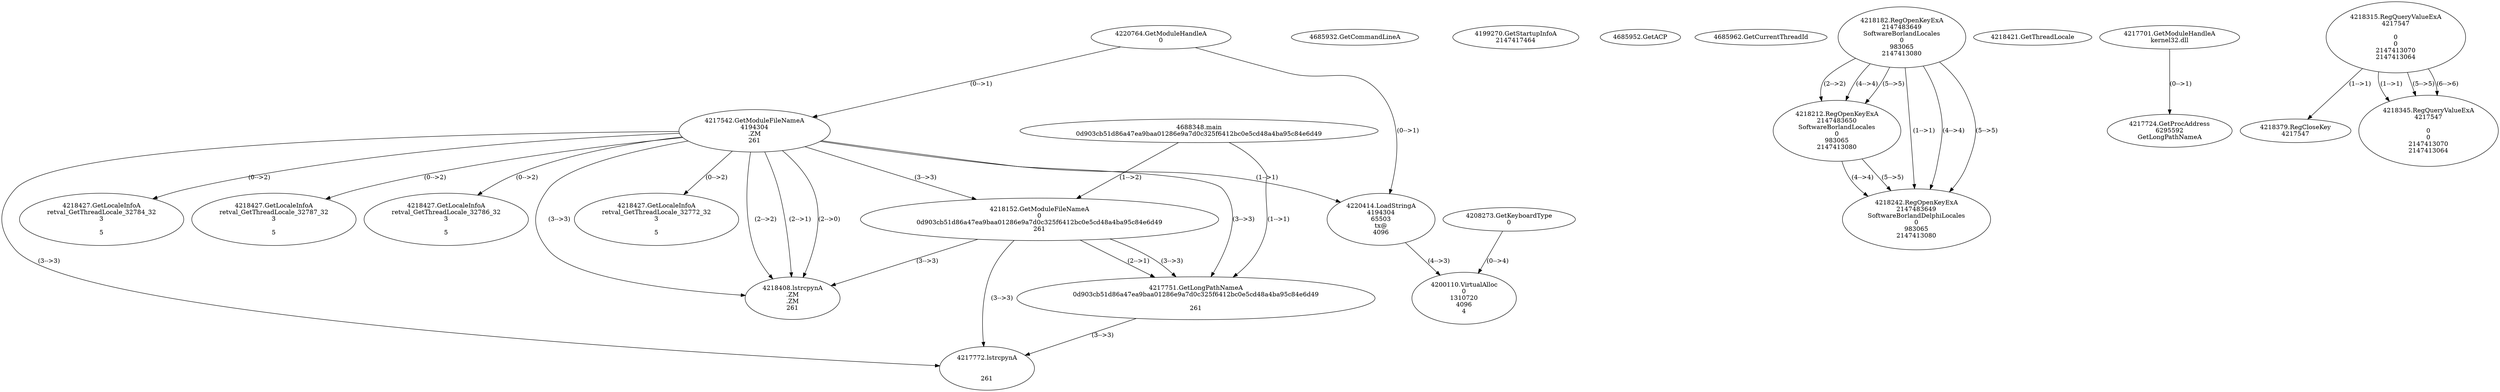 // Global SCDG with merge call
digraph {
	0 [label="4688348.main
0d903cb51d86a47ea9baa01286e9a7d0c325f6412bc0e5cd48a4ba95c84e6d49"]
	1 [label="4220764.GetModuleHandleA
0"]
	2 [label="4208273.GetKeyboardType
0"]
	3 [label="4685932.GetCommandLineA
"]
	4 [label="4199270.GetStartupInfoA
2147417464"]
	5 [label="4685952.GetACP
"]
	6 [label="4685962.GetCurrentThreadId
"]
	7 [label="4217542.GetModuleFileNameA
4194304
.ZM
261"]
	1 -> 7 [label="(0-->1)"]
	8 [label="4218152.GetModuleFileNameA
0
0d903cb51d86a47ea9baa01286e9a7d0c325f6412bc0e5cd48a4ba95c84e6d49
261"]
	0 -> 8 [label="(1-->2)"]
	7 -> 8 [label="(3-->3)"]
	9 [label="4218182.RegOpenKeyExA
2147483649
Software\Borland\Locales
0
983065
2147413080"]
	10 [label="4218212.RegOpenKeyExA
2147483650
Software\Borland\Locales
0
983065
2147413080"]
	9 -> 10 [label="(2-->2)"]
	9 -> 10 [label="(4-->4)"]
	9 -> 10 [label="(5-->5)"]
	11 [label="4218242.RegOpenKeyExA
2147483649
Software\Borland\Delphi\Locales
0
983065
2147413080"]
	9 -> 11 [label="(1-->1)"]
	9 -> 11 [label="(4-->4)"]
	10 -> 11 [label="(4-->4)"]
	9 -> 11 [label="(5-->5)"]
	10 -> 11 [label="(5-->5)"]
	12 [label="4218408.lstrcpynA
.ZM
.ZM
261"]
	7 -> 12 [label="(2-->1)"]
	7 -> 12 [label="(2-->2)"]
	7 -> 12 [label="(3-->3)"]
	8 -> 12 [label="(3-->3)"]
	7 -> 12 [label="(2-->0)"]
	13 [label="4218421.GetThreadLocale
"]
	14 [label="4218427.GetLocaleInfoA
retval_GetThreadLocale_32772_32
3

5"]
	7 -> 14 [label="(0-->2)"]
	15 [label="4220414.LoadStringA
4194304
65503
tx@
4096"]
	1 -> 15 [label="(0-->1)"]
	7 -> 15 [label="(1-->1)"]
	16 [label="4217701.GetModuleHandleA
kernel32.dll"]
	17 [label="4217724.GetProcAddress
6295592
GetLongPathNameA"]
	16 -> 17 [label="(0-->1)"]
	18 [label="4217751.GetLongPathNameA
0d903cb51d86a47ea9baa01286e9a7d0c325f6412bc0e5cd48a4ba95c84e6d49

261"]
	0 -> 18 [label="(1-->1)"]
	8 -> 18 [label="(2-->1)"]
	7 -> 18 [label="(3-->3)"]
	8 -> 18 [label="(3-->3)"]
	19 [label="4217772.lstrcpynA


261"]
	7 -> 19 [label="(3-->3)"]
	8 -> 19 [label="(3-->3)"]
	18 -> 19 [label="(3-->3)"]
	20 [label="4218315.RegQueryValueExA
4217547

0
0
2147413070
2147413064"]
	21 [label="4218379.RegCloseKey
4217547"]
	20 -> 21 [label="(1-->1)"]
	22 [label="4218427.GetLocaleInfoA
retval_GetThreadLocale_32784_32
3

5"]
	7 -> 22 [label="(0-->2)"]
	23 [label="4218345.RegQueryValueExA
4217547

0
0
2147413070
2147413064"]
	20 -> 23 [label="(1-->1)"]
	20 -> 23 [label="(5-->5)"]
	20 -> 23 [label="(6-->6)"]
	24 [label="4218427.GetLocaleInfoA
retval_GetThreadLocale_32787_32
3

5"]
	7 -> 24 [label="(0-->2)"]
	25 [label="4200110.VirtualAlloc
0
1310720
4096
4"]
	15 -> 25 [label="(4-->3)"]
	2 -> 25 [label="(0-->4)"]
	26 [label="4218427.GetLocaleInfoA
retval_GetThreadLocale_32786_32
3

5"]
	7 -> 26 [label="(0-->2)"]
}
